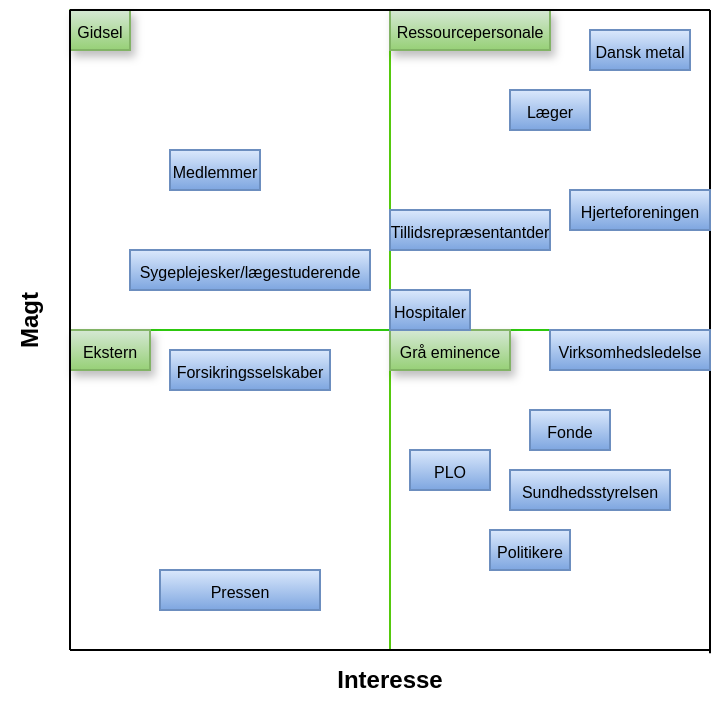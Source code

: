 <mxfile version="28.2.7">
  <diagram name="Side-1" id="pYRlxV4KzzsxYBCWTHvO">
    <mxGraphModel dx="487" dy="340" grid="1" gridSize="10" guides="1" tooltips="1" connect="1" arrows="1" fold="1" page="1" pageScale="1" pageWidth="827" pageHeight="1169" math="0" shadow="0">
      <root>
        <mxCell id="0" />
        <mxCell id="1" parent="0" />
        <mxCell id="gWl6gJrn8Tk6OLi9XN7V-4" value="" style="endArrow=none;html=1;rounded=0;fillColor=#60a917;strokeColor=light-dark(#55c90d, #73b14c);startSize=8;endSize=8;" edge="1" parent="1">
          <mxGeometry width="50" height="50" relative="1" as="geometry">
            <mxPoint x="400" y="400" as="sourcePoint" />
            <mxPoint x="400" y="80" as="targetPoint" />
          </mxGeometry>
        </mxCell>
        <mxCell id="gWl6gJrn8Tk6OLi9XN7V-5" value="" style="endArrow=none;html=1;rounded=0;strokeColor=light-dark(#2dc80e, #ededed);fontStyle=1" edge="1" parent="1">
          <mxGeometry width="50" height="50" relative="1" as="geometry">
            <mxPoint x="240" y="240" as="sourcePoint" />
            <mxPoint x="560" y="240" as="targetPoint" />
          </mxGeometry>
        </mxCell>
        <mxCell id="gWl6gJrn8Tk6OLi9XN7V-7" value="&lt;font style=&quot;font-size: 8px;&quot;&gt;Gidsel&lt;/font&gt;" style="text;html=1;whiteSpace=wrap;strokeColor=#82b366;fillColor=#d5e8d4;align=center;verticalAlign=middle;rounded=0;shadow=1;gradientColor=#97d077;" vertex="1" parent="1">
          <mxGeometry x="240" y="80" width="30" height="20" as="geometry" />
        </mxCell>
        <mxCell id="gWl6gJrn8Tk6OLi9XN7V-8" value="&lt;span style=&quot;font-size: 8px;&quot;&gt;Ressourcepersonale&lt;/span&gt;" style="text;html=1;whiteSpace=wrap;strokeColor=#82b366;fillColor=#d5e8d4;align=center;verticalAlign=middle;rounded=0;shadow=1;gradientColor=#97d077;" vertex="1" parent="1">
          <mxGeometry x="400" y="80" width="80" height="20" as="geometry" />
        </mxCell>
        <mxCell id="gWl6gJrn8Tk6OLi9XN7V-9" value="&lt;span style=&quot;font-size: 8px;&quot;&gt;Grå eminence&lt;/span&gt;" style="text;html=1;whiteSpace=wrap;strokeColor=#82b366;fillColor=#d5e8d4;align=center;verticalAlign=middle;rounded=0;shadow=1;gradientColor=#97d077;" vertex="1" parent="1">
          <mxGeometry x="400" y="240" width="60" height="20" as="geometry" />
        </mxCell>
        <mxCell id="gWl6gJrn8Tk6OLi9XN7V-10" value="&lt;span style=&quot;font-size: 8px;&quot;&gt;Ekstern&lt;/span&gt;" style="text;html=1;whiteSpace=wrap;strokeColor=#82b366;fillColor=#d5e8d4;align=center;verticalAlign=middle;rounded=0;shadow=1;gradientColor=#97d077;" vertex="1" parent="1">
          <mxGeometry x="240" y="240" width="40" height="20" as="geometry" />
        </mxCell>
        <mxCell id="gWl6gJrn8Tk6OLi9XN7V-12" value="" style="endArrow=none;html=1;rounded=0;" edge="1" parent="1">
          <mxGeometry width="50" height="50" relative="1" as="geometry">
            <mxPoint x="240" y="400" as="sourcePoint" />
            <mxPoint x="240" y="80" as="targetPoint" />
          </mxGeometry>
        </mxCell>
        <mxCell id="gWl6gJrn8Tk6OLi9XN7V-13" value="" style="endArrow=none;html=1;rounded=0;" edge="1" parent="1">
          <mxGeometry width="50" height="50" relative="1" as="geometry">
            <mxPoint x="240" y="80" as="sourcePoint" />
            <mxPoint x="560" y="80" as="targetPoint" />
          </mxGeometry>
        </mxCell>
        <mxCell id="gWl6gJrn8Tk6OLi9XN7V-14" value="" style="endArrow=none;html=1;rounded=0;" edge="1" parent="1">
          <mxGeometry width="50" height="50" relative="1" as="geometry">
            <mxPoint x="240" y="400" as="sourcePoint" />
            <mxPoint x="560" y="400" as="targetPoint" />
          </mxGeometry>
        </mxCell>
        <mxCell id="gWl6gJrn8Tk6OLi9XN7V-15" value="" style="endArrow=none;html=1;rounded=0;" edge="1" parent="1">
          <mxGeometry width="50" height="50" relative="1" as="geometry">
            <mxPoint x="560" y="401.579" as="sourcePoint" />
            <mxPoint x="560" y="80" as="targetPoint" />
          </mxGeometry>
        </mxCell>
        <mxCell id="gWl6gJrn8Tk6OLi9XN7V-16" value="&lt;font style=&quot;font-size: 8px;&quot;&gt;Dansk metal&lt;/font&gt;" style="text;html=1;whiteSpace=wrap;strokeColor=#6c8ebf;fillColor=#dae8fc;align=center;verticalAlign=middle;rounded=0;gradientColor=#7ea6e0;" vertex="1" parent="1">
          <mxGeometry x="500" y="90" width="50" height="20" as="geometry" />
        </mxCell>
        <mxCell id="gWl6gJrn8Tk6OLi9XN7V-18" value="&lt;font style=&quot;font-size: 8px;&quot;&gt;Medlemmer&lt;/font&gt;" style="text;html=1;whiteSpace=wrap;strokeColor=#6c8ebf;fillColor=#dae8fc;align=center;verticalAlign=middle;rounded=0;gradientColor=#7ea6e0;" vertex="1" parent="1">
          <mxGeometry x="290" y="150" width="45" height="20" as="geometry" />
        </mxCell>
        <mxCell id="gWl6gJrn8Tk6OLi9XN7V-19" value="&lt;font style=&quot;font-size: 8px;&quot;&gt;Læger&lt;/font&gt;" style="text;html=1;whiteSpace=wrap;strokeColor=#6c8ebf;fillColor=#dae8fc;align=center;verticalAlign=middle;rounded=0;gradientColor=#7ea6e0;" vertex="1" parent="1">
          <mxGeometry x="460" y="120" width="40" height="20" as="geometry" />
        </mxCell>
        <mxCell id="gWl6gJrn8Tk6OLi9XN7V-20" value="&lt;span style=&quot;font-size: 8px;&quot;&gt;Sygeplejesker/lægestuderende&lt;/span&gt;" style="text;html=1;whiteSpace=wrap;strokeColor=#6c8ebf;fillColor=#dae8fc;align=center;verticalAlign=middle;rounded=0;gradientColor=#7ea6e0;" vertex="1" parent="1">
          <mxGeometry x="270" y="200" width="120" height="20" as="geometry" />
        </mxCell>
        <mxCell id="gWl6gJrn8Tk6OLi9XN7V-22" value="&lt;span style=&quot;font-size: 8px;&quot;&gt;Virksomhedsledelse&lt;/span&gt;" style="text;html=1;whiteSpace=wrap;strokeColor=#6c8ebf;fillColor=#dae8fc;align=center;verticalAlign=middle;rounded=0;gradientColor=#7ea6e0;" vertex="1" parent="1">
          <mxGeometry x="480" y="240" width="80" height="20" as="geometry" />
        </mxCell>
        <mxCell id="gWl6gJrn8Tk6OLi9XN7V-23" value="&lt;span style=&quot;font-size: 8px;&quot;&gt;Forsikringsselskaber&lt;/span&gt;" style="text;html=1;whiteSpace=wrap;strokeColor=#6c8ebf;fillColor=#dae8fc;align=center;verticalAlign=middle;rounded=0;gradientColor=#7ea6e0;" vertex="1" parent="1">
          <mxGeometry x="290" y="250" width="80" height="20" as="geometry" />
        </mxCell>
        <mxCell id="gWl6gJrn8Tk6OLi9XN7V-25" value="&lt;span style=&quot;font-size: 8px;&quot;&gt;Pressen&lt;/span&gt;" style="text;html=1;whiteSpace=wrap;strokeColor=#6c8ebf;fillColor=#dae8fc;align=center;verticalAlign=middle;rounded=0;gradientColor=#7ea6e0;" vertex="1" parent="1">
          <mxGeometry x="285" y="360" width="80" height="20" as="geometry" />
        </mxCell>
        <mxCell id="gWl6gJrn8Tk6OLi9XN7V-27" value="&lt;span style=&quot;font-size: 8px;&quot;&gt;Hospitaler&lt;/span&gt;" style="text;html=1;whiteSpace=wrap;strokeColor=#6c8ebf;fillColor=#dae8fc;align=center;verticalAlign=middle;rounded=0;gradientColor=#7ea6e0;" vertex="1" parent="1">
          <mxGeometry x="400" y="220" width="40" height="20" as="geometry" />
        </mxCell>
        <mxCell id="gWl6gJrn8Tk6OLi9XN7V-29" value="&lt;span style=&quot;font-size: 8px;&quot;&gt;Fonde&lt;/span&gt;" style="text;html=1;whiteSpace=wrap;strokeColor=#6c8ebf;fillColor=#dae8fc;align=center;verticalAlign=middle;rounded=0;gradientColor=#7ea6e0;" vertex="1" parent="1">
          <mxGeometry x="470" y="280" width="40" height="20" as="geometry" />
        </mxCell>
        <mxCell id="gWl6gJrn8Tk6OLi9XN7V-30" value="&lt;span style=&quot;font-size: 8px;&quot;&gt;Hjerteforeningen&lt;/span&gt;" style="text;html=1;whiteSpace=wrap;strokeColor=#6c8ebf;fillColor=#dae8fc;align=center;verticalAlign=middle;rounded=0;gradientColor=#7ea6e0;" vertex="1" parent="1">
          <mxGeometry x="490" y="170" width="70" height="20" as="geometry" />
        </mxCell>
        <mxCell id="gWl6gJrn8Tk6OLi9XN7V-31" value="&lt;span style=&quot;font-size: 8px;&quot;&gt;Politikere&lt;/span&gt;" style="text;html=1;whiteSpace=wrap;strokeColor=#6c8ebf;fillColor=#dae8fc;align=center;verticalAlign=middle;rounded=0;gradientColor=#7ea6e0;" vertex="1" parent="1">
          <mxGeometry x="450" y="340" width="40" height="20" as="geometry" />
        </mxCell>
        <mxCell id="gWl6gJrn8Tk6OLi9XN7V-33" value="&lt;b&gt;Magt&lt;/b&gt;" style="text;html=1;whiteSpace=wrap;strokeColor=none;fillColor=none;align=center;verticalAlign=middle;rounded=0;rotation=-90;" vertex="1" parent="1">
          <mxGeometry x="190" y="220" width="60" height="30" as="geometry" />
        </mxCell>
        <mxCell id="gWl6gJrn8Tk6OLi9XN7V-35" value="Interesse" style="text;html=1;whiteSpace=wrap;strokeColor=none;fillColor=none;align=center;verticalAlign=middle;rounded=0;fontStyle=1" vertex="1" parent="1">
          <mxGeometry x="370" y="400" width="60" height="30" as="geometry" />
        </mxCell>
        <mxCell id="gWl6gJrn8Tk6OLi9XN7V-36" value="&lt;span style=&quot;font-size: 8px;&quot;&gt;PLO&lt;/span&gt;" style="text;html=1;whiteSpace=wrap;strokeColor=#6c8ebf;fillColor=#dae8fc;align=center;verticalAlign=middle;rounded=0;gradientColor=#7ea6e0;" vertex="1" parent="1">
          <mxGeometry x="410" y="300" width="40" height="20" as="geometry" />
        </mxCell>
        <mxCell id="gWl6gJrn8Tk6OLi9XN7V-38" value="&lt;span style=&quot;font-size: 8px;&quot;&gt;Tillidsrepræsentantder&lt;/span&gt;" style="text;html=1;whiteSpace=wrap;strokeColor=#6c8ebf;fillColor=#dae8fc;align=center;verticalAlign=middle;rounded=0;gradientColor=#7ea6e0;" vertex="1" parent="1">
          <mxGeometry x="400" y="180" width="80" height="20" as="geometry" />
        </mxCell>
        <mxCell id="gWl6gJrn8Tk6OLi9XN7V-39" value="&lt;span style=&quot;font-size: 8px;&quot;&gt;Sundhedsstyrelsen&lt;/span&gt;" style="text;html=1;whiteSpace=wrap;strokeColor=#6c8ebf;fillColor=#dae8fc;align=center;verticalAlign=middle;rounded=0;gradientColor=#7ea6e0;" vertex="1" parent="1">
          <mxGeometry x="460" y="310" width="80" height="20" as="geometry" />
        </mxCell>
      </root>
    </mxGraphModel>
  </diagram>
</mxfile>
